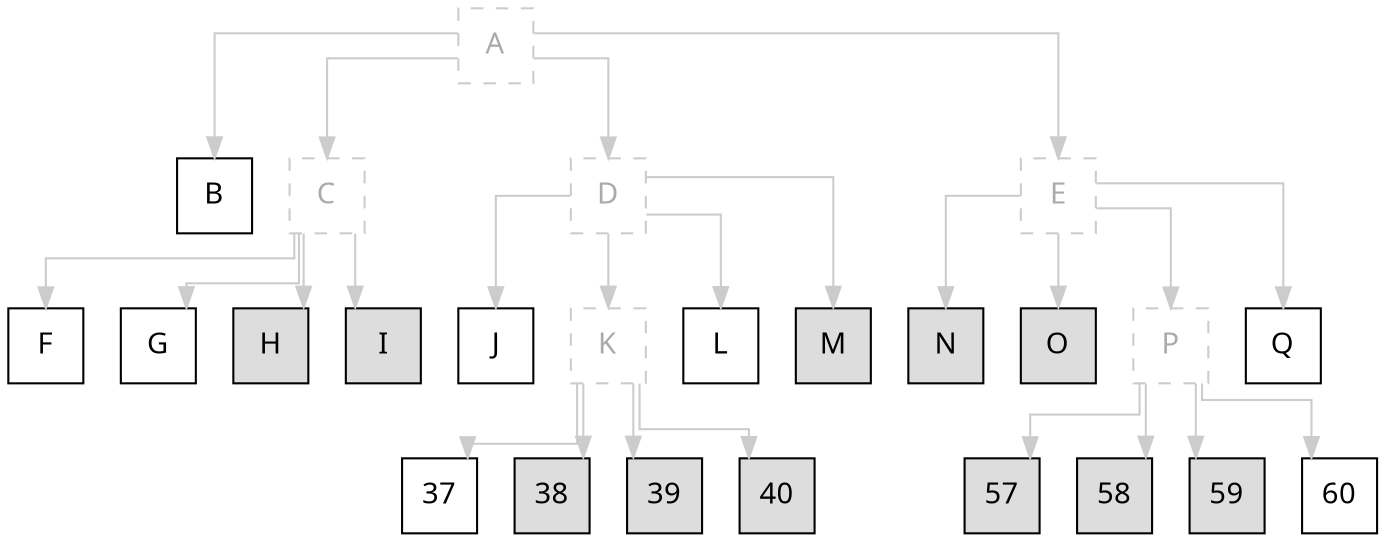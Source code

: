 digraph d {
	rankdir = TB

	node [fontsize=14 fontname="Operator Mono"];
	edge [color = "#CCCCCC", weight = .5]

	splines = ortho

	node [shape = square, color = "#CCCCCC", style = dashed, fontcolor = "#AAAAAA"]
	{A} 
	{B C D E}
	{F G H I J K L M N O P Q}
	{37 38 39 40 57 58 59 60}
	
	B [shape = square, style = filled, fillcolor = "#FFFFFF", color = "#000000", fontcolor = black]
	F [shape = square, style = filled, fillcolor = "#FFFFFF", color = "#000000", fontcolor = black]
	G [shape = square, style = filled, fillcolor = "#FFFFFF", color = "#000000", fontcolor = black]
	H [shape = square, style = filled, fillcolor = "#DDDDDD", color = "#000000", fontcolor = black]
	I [shape = square, style = filled, fillcolor = "#DDDDDD", color = "#000000", fontcolor = black]
	J [shape = square, style = filled, fillcolor = "#FFFFFF", color = "#000000", fontcolor = black]
	37 [shape = square, style = filled, fillcolor = "#FFFFFF", color = "#000000", fontcolor = black]
	38 [shape = square, style = filled, fillcolor = "#DDDDDD", color = "#000000", fontcolor = black]
	39 [shape = square, style = filled, fillcolor = "#DDDDDD", color = "#000000", fontcolor = black]
	40 [shape = square, style = filled, fillcolor = "#DDDDDD", color = "#000000", fontcolor = black]
	N [shape = square, style = filled, fillcolor = "#DDDDDD", color = "#000000", fontcolor = black]
	O [shape = square, style = filled, fillcolor = "#DDDDDD", color = "#000000", fontcolor = black]
	L [shape = square, style = filled, fillcolor = "#FFFFFF", color = "#000000", fontcolor = black]
	M [shape = square, style = filled, fillcolor = "#DDDDDD", color = "#000000", fontcolor = black]
	57 [shape = square, style = filled, fillcolor = "#DDDDDD", color = "#000000", fontcolor = black]
	58 [shape = square, style = filled, fillcolor = "#DDDDDD", color = "#000000", fontcolor = black]
	59 [shape = square, style = filled, fillcolor = "#DDDDDD", color = "#000000", fontcolor = black]
	60 [shape = square, style = filled, fillcolor = "#FFFFFF", color = "#000000", fontcolor = black]
	Q [shape = square, style = filled, fillcolor = "#FFFFFF", color = "#000000", fontcolor = black]
	
	A -> {B C D E} 
	C -> {F G H I}
	D -> {J K L M}
	E -> {N O P Q}
	K -> {37 38 39 40}
	P -> {57 58 59 60}
	
}